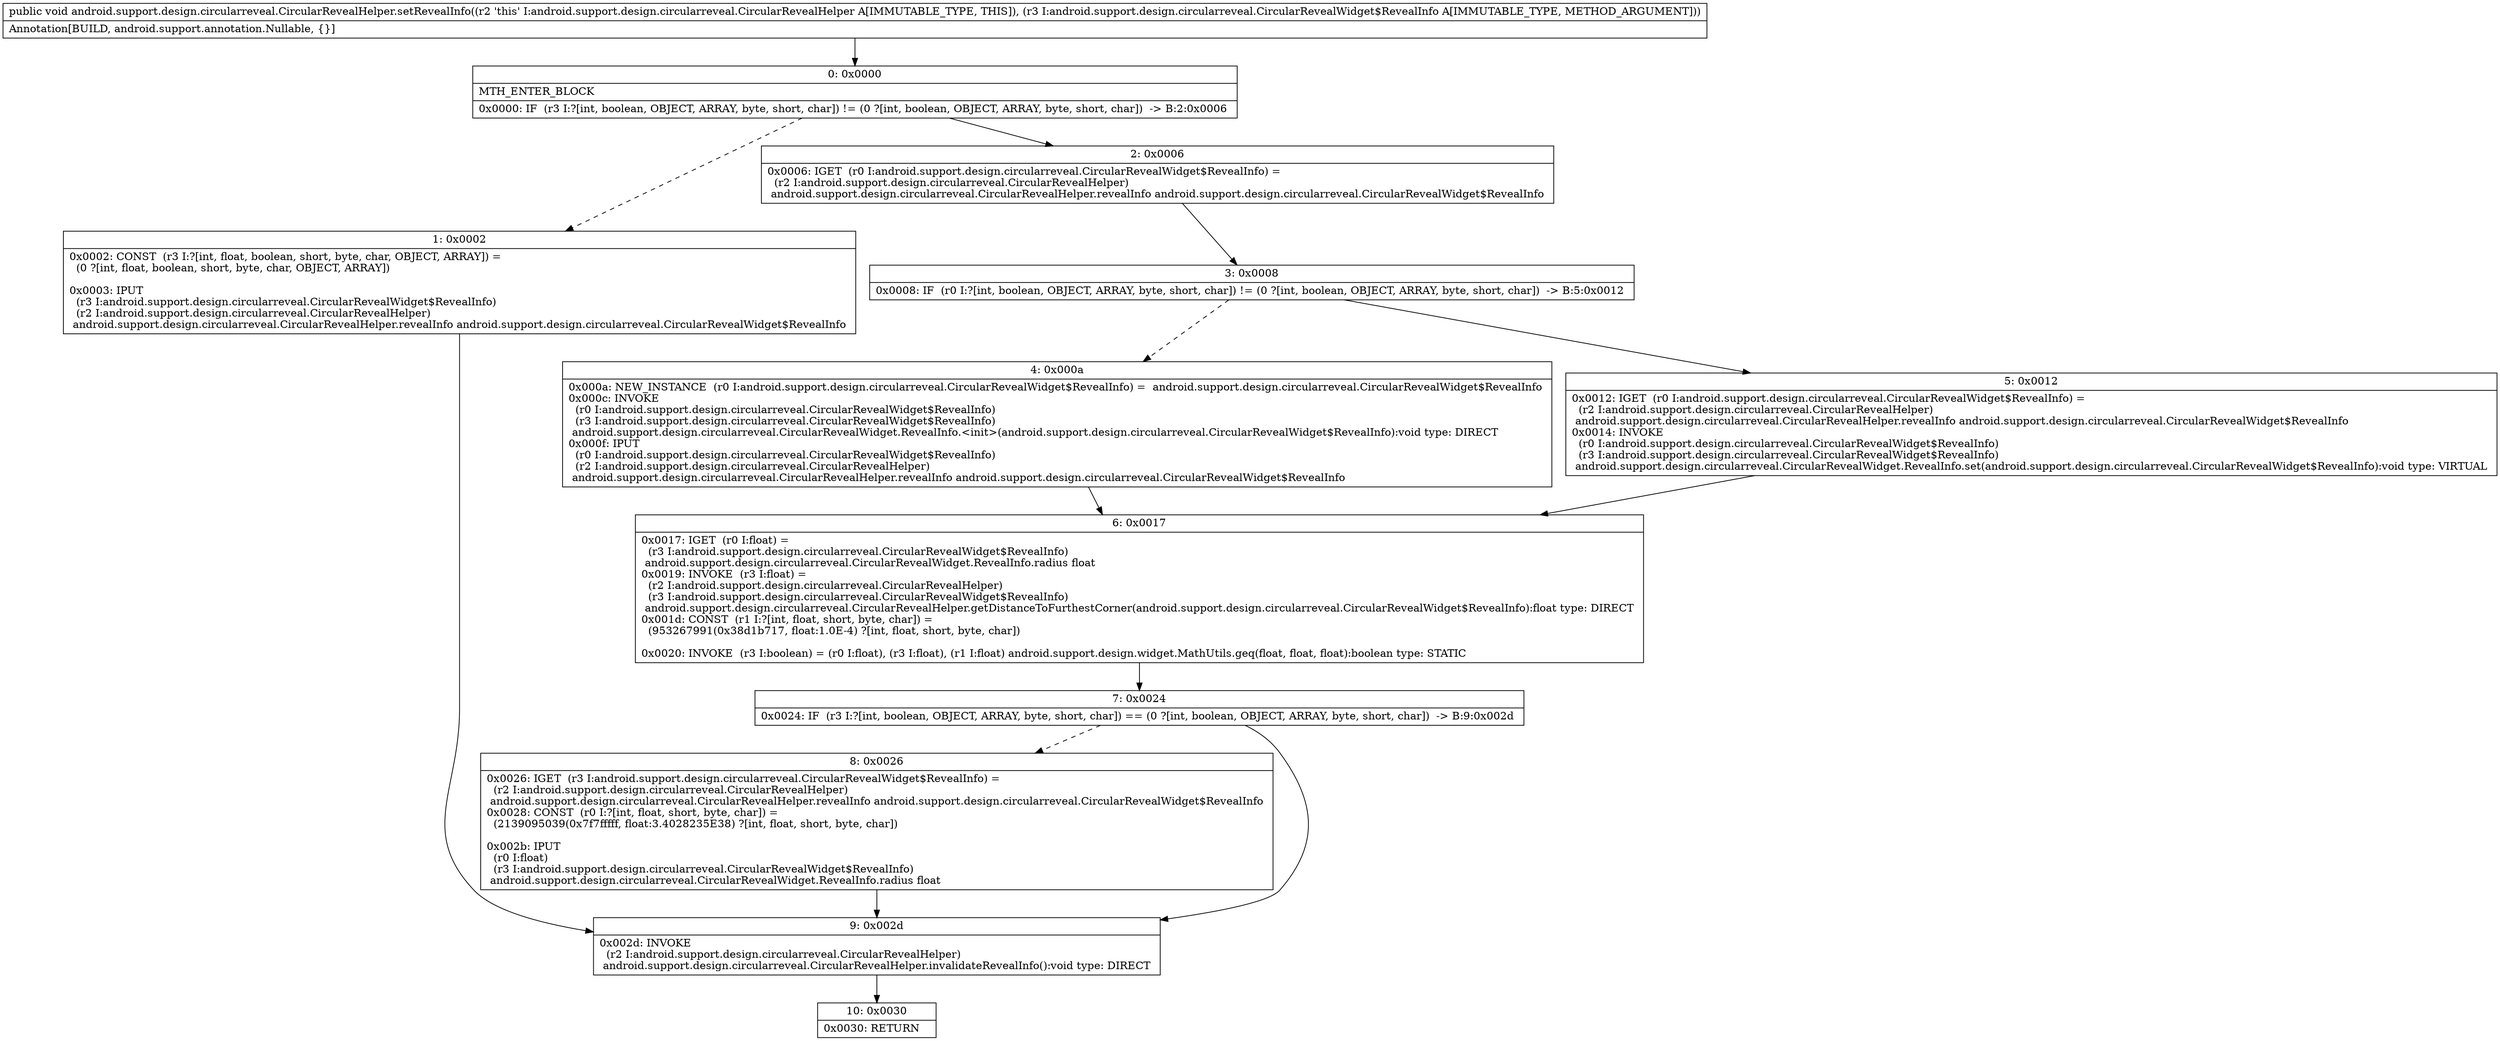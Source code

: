 digraph "CFG forandroid.support.design.circularreveal.CircularRevealHelper.setRevealInfo(Landroid\/support\/design\/circularreveal\/CircularRevealWidget$RevealInfo;)V" {
Node_0 [shape=record,label="{0\:\ 0x0000|MTH_ENTER_BLOCK\l|0x0000: IF  (r3 I:?[int, boolean, OBJECT, ARRAY, byte, short, char]) != (0 ?[int, boolean, OBJECT, ARRAY, byte, short, char])  \-\> B:2:0x0006 \l}"];
Node_1 [shape=record,label="{1\:\ 0x0002|0x0002: CONST  (r3 I:?[int, float, boolean, short, byte, char, OBJECT, ARRAY]) = \l  (0 ?[int, float, boolean, short, byte, char, OBJECT, ARRAY])\l \l0x0003: IPUT  \l  (r3 I:android.support.design.circularreveal.CircularRevealWidget$RevealInfo)\l  (r2 I:android.support.design.circularreveal.CircularRevealHelper)\l android.support.design.circularreveal.CircularRevealHelper.revealInfo android.support.design.circularreveal.CircularRevealWidget$RevealInfo \l}"];
Node_2 [shape=record,label="{2\:\ 0x0006|0x0006: IGET  (r0 I:android.support.design.circularreveal.CircularRevealWidget$RevealInfo) = \l  (r2 I:android.support.design.circularreveal.CircularRevealHelper)\l android.support.design.circularreveal.CircularRevealHelper.revealInfo android.support.design.circularreveal.CircularRevealWidget$RevealInfo \l}"];
Node_3 [shape=record,label="{3\:\ 0x0008|0x0008: IF  (r0 I:?[int, boolean, OBJECT, ARRAY, byte, short, char]) != (0 ?[int, boolean, OBJECT, ARRAY, byte, short, char])  \-\> B:5:0x0012 \l}"];
Node_4 [shape=record,label="{4\:\ 0x000a|0x000a: NEW_INSTANCE  (r0 I:android.support.design.circularreveal.CircularRevealWidget$RevealInfo) =  android.support.design.circularreveal.CircularRevealWidget$RevealInfo \l0x000c: INVOKE  \l  (r0 I:android.support.design.circularreveal.CircularRevealWidget$RevealInfo)\l  (r3 I:android.support.design.circularreveal.CircularRevealWidget$RevealInfo)\l android.support.design.circularreveal.CircularRevealWidget.RevealInfo.\<init\>(android.support.design.circularreveal.CircularRevealWidget$RevealInfo):void type: DIRECT \l0x000f: IPUT  \l  (r0 I:android.support.design.circularreveal.CircularRevealWidget$RevealInfo)\l  (r2 I:android.support.design.circularreveal.CircularRevealHelper)\l android.support.design.circularreveal.CircularRevealHelper.revealInfo android.support.design.circularreveal.CircularRevealWidget$RevealInfo \l}"];
Node_5 [shape=record,label="{5\:\ 0x0012|0x0012: IGET  (r0 I:android.support.design.circularreveal.CircularRevealWidget$RevealInfo) = \l  (r2 I:android.support.design.circularreveal.CircularRevealHelper)\l android.support.design.circularreveal.CircularRevealHelper.revealInfo android.support.design.circularreveal.CircularRevealWidget$RevealInfo \l0x0014: INVOKE  \l  (r0 I:android.support.design.circularreveal.CircularRevealWidget$RevealInfo)\l  (r3 I:android.support.design.circularreveal.CircularRevealWidget$RevealInfo)\l android.support.design.circularreveal.CircularRevealWidget.RevealInfo.set(android.support.design.circularreveal.CircularRevealWidget$RevealInfo):void type: VIRTUAL \l}"];
Node_6 [shape=record,label="{6\:\ 0x0017|0x0017: IGET  (r0 I:float) = \l  (r3 I:android.support.design.circularreveal.CircularRevealWidget$RevealInfo)\l android.support.design.circularreveal.CircularRevealWidget.RevealInfo.radius float \l0x0019: INVOKE  (r3 I:float) = \l  (r2 I:android.support.design.circularreveal.CircularRevealHelper)\l  (r3 I:android.support.design.circularreveal.CircularRevealWidget$RevealInfo)\l android.support.design.circularreveal.CircularRevealHelper.getDistanceToFurthestCorner(android.support.design.circularreveal.CircularRevealWidget$RevealInfo):float type: DIRECT \l0x001d: CONST  (r1 I:?[int, float, short, byte, char]) = \l  (953267991(0x38d1b717, float:1.0E\-4) ?[int, float, short, byte, char])\l \l0x0020: INVOKE  (r3 I:boolean) = (r0 I:float), (r3 I:float), (r1 I:float) android.support.design.widget.MathUtils.geq(float, float, float):boolean type: STATIC \l}"];
Node_7 [shape=record,label="{7\:\ 0x0024|0x0024: IF  (r3 I:?[int, boolean, OBJECT, ARRAY, byte, short, char]) == (0 ?[int, boolean, OBJECT, ARRAY, byte, short, char])  \-\> B:9:0x002d \l}"];
Node_8 [shape=record,label="{8\:\ 0x0026|0x0026: IGET  (r3 I:android.support.design.circularreveal.CircularRevealWidget$RevealInfo) = \l  (r2 I:android.support.design.circularreveal.CircularRevealHelper)\l android.support.design.circularreveal.CircularRevealHelper.revealInfo android.support.design.circularreveal.CircularRevealWidget$RevealInfo \l0x0028: CONST  (r0 I:?[int, float, short, byte, char]) = \l  (2139095039(0x7f7fffff, float:3.4028235E38) ?[int, float, short, byte, char])\l \l0x002b: IPUT  \l  (r0 I:float)\l  (r3 I:android.support.design.circularreveal.CircularRevealWidget$RevealInfo)\l android.support.design.circularreveal.CircularRevealWidget.RevealInfo.radius float \l}"];
Node_9 [shape=record,label="{9\:\ 0x002d|0x002d: INVOKE  \l  (r2 I:android.support.design.circularreveal.CircularRevealHelper)\l android.support.design.circularreveal.CircularRevealHelper.invalidateRevealInfo():void type: DIRECT \l}"];
Node_10 [shape=record,label="{10\:\ 0x0030|0x0030: RETURN   \l}"];
MethodNode[shape=record,label="{public void android.support.design.circularreveal.CircularRevealHelper.setRevealInfo((r2 'this' I:android.support.design.circularreveal.CircularRevealHelper A[IMMUTABLE_TYPE, THIS]), (r3 I:android.support.design.circularreveal.CircularRevealWidget$RevealInfo A[IMMUTABLE_TYPE, METHOD_ARGUMENT]))  | Annotation[BUILD, android.support.annotation.Nullable, \{\}]\l}"];
MethodNode -> Node_0;
Node_0 -> Node_1[style=dashed];
Node_0 -> Node_2;
Node_1 -> Node_9;
Node_2 -> Node_3;
Node_3 -> Node_4[style=dashed];
Node_3 -> Node_5;
Node_4 -> Node_6;
Node_5 -> Node_6;
Node_6 -> Node_7;
Node_7 -> Node_8[style=dashed];
Node_7 -> Node_9;
Node_8 -> Node_9;
Node_9 -> Node_10;
}

